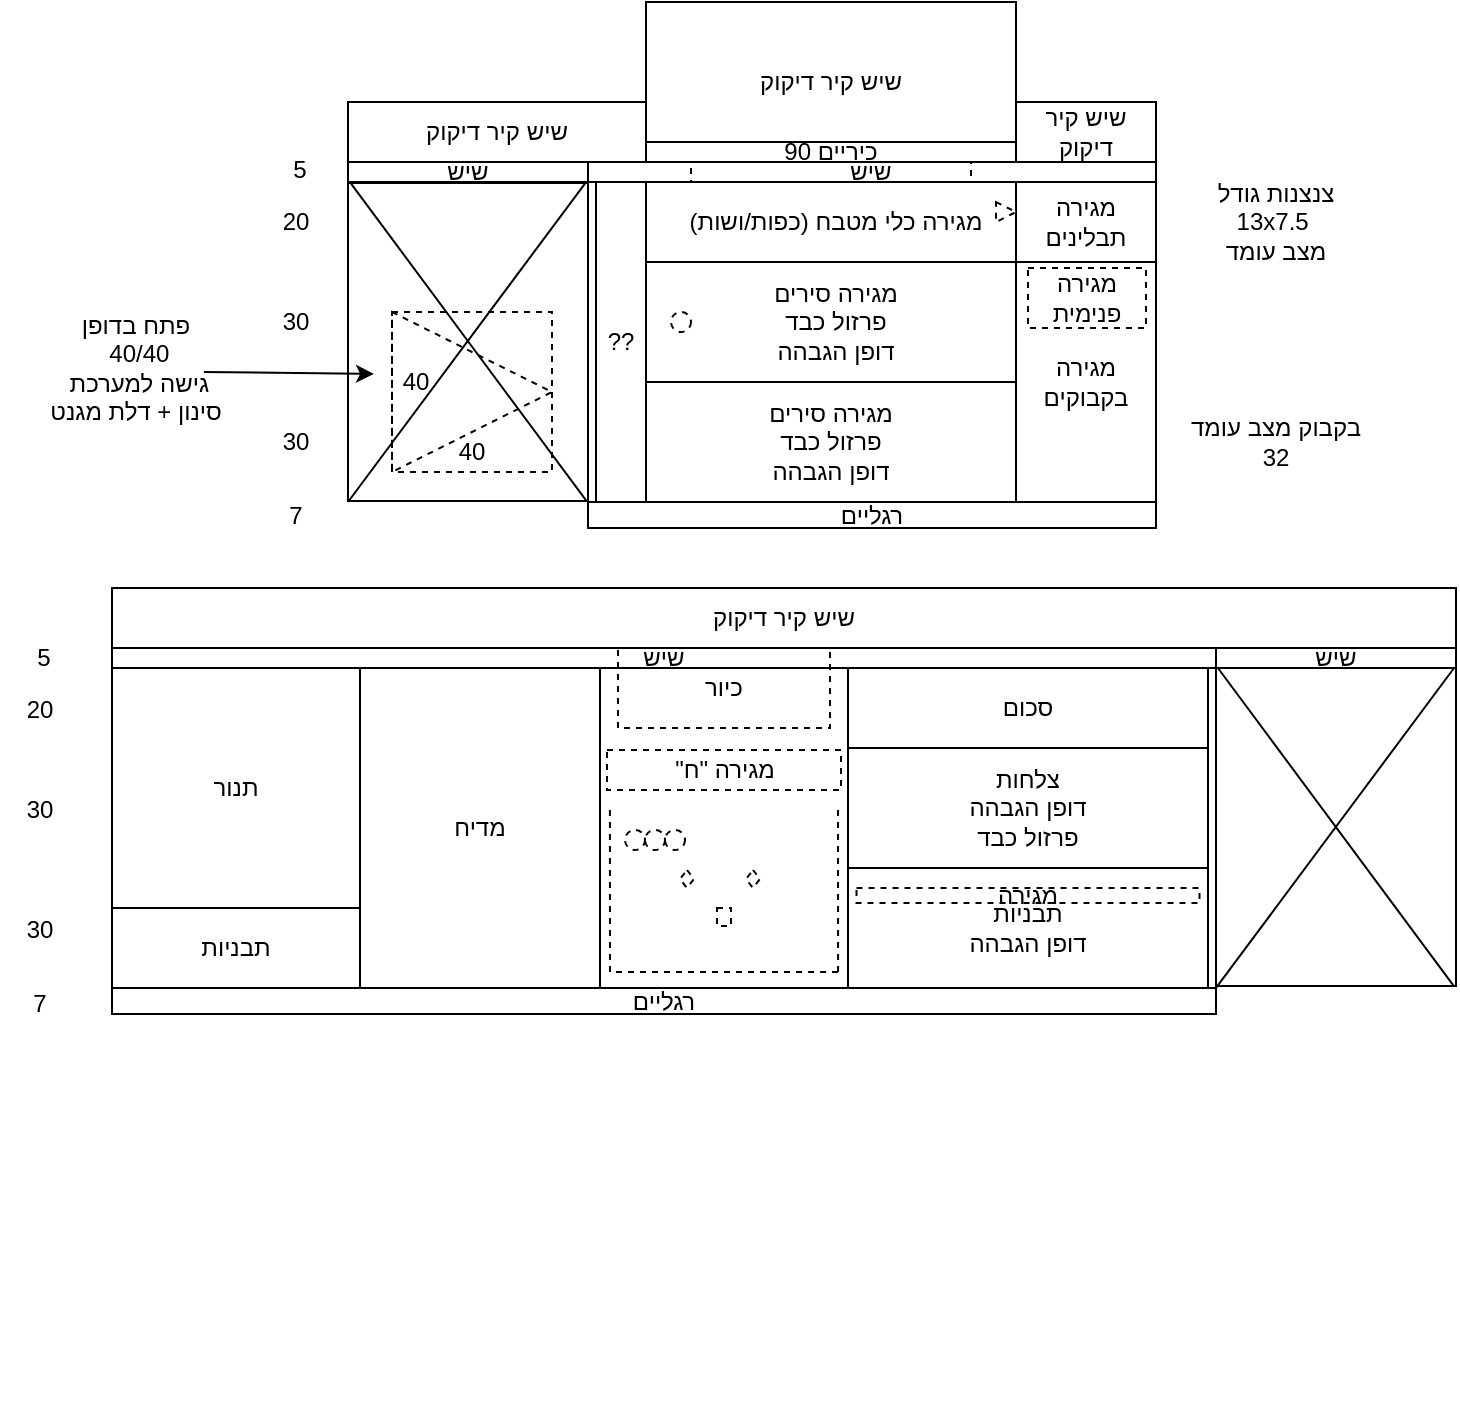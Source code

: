 <mxfile version="14.4.3" type="device"><diagram id="EuR9hZVsRx429y_d1P4q" name="Page-1"><mxGraphModel dx="474" dy="274" grid="1" gridSize="10" guides="1" tooltips="1" connect="1" arrows="1" fold="1" page="1" pageScale="1" pageWidth="850" pageHeight="1100" math="0" shadow="0"><root><mxCell id="0"/><mxCell id="1" parent="0"/><mxCell id="86EVHIqXW4juM2lfvM0m-1" value="שיש קיר דיקוק" style="rounded=0;whiteSpace=wrap;html=1;direction=&quot;rtl&quot;;" parent="1" vertex="1"><mxGeometry x="445" y="150" width="185" height="80" as="geometry"/></mxCell><mxCell id="icow_ygRH_gW6er2xLxD-1" value="&lt;div style=&quot;direction: rtl&quot;&gt;מגירה כלי מטבח (כפות/ושות)&lt;br&gt;&lt;/div&gt;" style="rounded=0;whiteSpace=wrap;html=1;direction=&quot;rtl&quot;;" parent="1" vertex="1"><mxGeometry x="445" y="240" width="190" height="40" as="geometry"/></mxCell><mxCell id="icow_ygRH_gW6er2xLxD-3" value="כיריים 90" style="rounded=0;whiteSpace=wrap;html=1;direction=&quot;rtl&quot;;" parent="1" vertex="1"><mxGeometry x="445" y="220" width="185" height="10" as="geometry"/></mxCell><mxCell id="icow_ygRH_gW6er2xLxD-4" value="&lt;div style=&quot;direction: rtl&quot;&gt;מגירה סירים&lt;/div&gt;&lt;div style=&quot;direction: rtl&quot;&gt;פרזול כבד&lt;br&gt;&lt;/div&gt;&lt;div style=&quot;direction: rtl&quot;&gt;דופן הגבהה&lt;/div&gt;" style="rounded=0;whiteSpace=wrap;html=1;direction=&quot;rtl&quot;;" parent="1" vertex="1"><mxGeometry x="445" y="280" width="190" height="60" as="geometry"/></mxCell><mxCell id="icow_ygRH_gW6er2xLxD-5" value="&lt;div style=&quot;direction: rtl&quot;&gt;&lt;span&gt;מגירה תבלינים&lt;/span&gt;&lt;/div&gt;" style="rounded=0;whiteSpace=wrap;html=1;direction=&quot;rtl&quot;;" parent="1" vertex="1"><mxGeometry x="630" y="240" width="70" height="40" as="geometry"/></mxCell><mxCell id="icow_ygRH_gW6er2xLxD-7" value="&lt;div style=&quot;direction: rtl&quot;&gt;&lt;span&gt;מגירה בקבוקים&lt;/span&gt;&lt;/div&gt;" style="rounded=0;whiteSpace=wrap;html=1;direction=&quot;rtl&quot;;" parent="1" vertex="1"><mxGeometry x="630" y="280" width="70" height="120" as="geometry"/></mxCell><mxCell id="icow_ygRH_gW6er2xLxD-10" value="&lt;div style=&quot;direction: rtl&quot;&gt;צנצנות גודל&lt;/div&gt;&lt;div style=&quot;direction: rtl&quot;&gt;&amp;nbsp;13x7.5&lt;/div&gt;&lt;div style=&quot;direction: rtl&quot;&gt;מצב עומד&lt;br&gt;&lt;/div&gt;" style="text;html=1;strokeColor=none;fillColor=none;align=center;verticalAlign=middle;whiteSpace=wrap;rounded=0;direction=rtl;" parent="1" vertex="1"><mxGeometry x="710" y="240" width="100" height="40" as="geometry"/></mxCell><mxCell id="icow_ygRH_gW6er2xLxD-12" value="20" style="text;html=1;strokeColor=none;fillColor=none;align=center;verticalAlign=middle;whiteSpace=wrap;rounded=0;" parent="1" vertex="1"><mxGeometry x="250" y="250" width="40" height="20" as="geometry"/></mxCell><mxCell id="icow_ygRH_gW6er2xLxD-13" value="30" style="text;html=1;strokeColor=none;fillColor=none;align=center;verticalAlign=middle;whiteSpace=wrap;rounded=0;" parent="1" vertex="1"><mxGeometry x="250" y="300" width="40" height="20" as="geometry"/></mxCell><mxCell id="icow_ygRH_gW6er2xLxD-14" value="30" style="text;html=1;strokeColor=none;fillColor=none;align=center;verticalAlign=middle;whiteSpace=wrap;rounded=0;" parent="1" vertex="1"><mxGeometry x="250" y="360" width="40" height="20" as="geometry"/></mxCell><mxCell id="icow_ygRH_gW6er2xLxD-16" value="7" style="text;html=1;strokeColor=none;fillColor=none;align=center;verticalAlign=middle;whiteSpace=wrap;rounded=0;" parent="1" vertex="1"><mxGeometry x="250" y="400" width="40" height="13" as="geometry"/></mxCell><mxCell id="icow_ygRH_gW6er2xLxD-17" value="רגליים" style="rounded=0;whiteSpace=wrap;html=1;direction=&quot;rtl&quot;;" parent="1" vertex="1"><mxGeometry x="416" y="400" width="284" height="13" as="geometry"/></mxCell><mxCell id="icow_ygRH_gW6er2xLxD-19" value="&lt;div style=&quot;direction: rtl&quot;&gt;מגירה סירים&lt;/div&gt;&lt;div style=&quot;direction: rtl&quot;&gt;פרזול כבד&lt;br&gt;&lt;/div&gt;&lt;div style=&quot;direction: rtl&quot;&gt;דופן הגבהה&lt;/div&gt;" style="rounded=0;whiteSpace=wrap;html=1;direction=&quot;rtl&quot;;" parent="1" vertex="1"><mxGeometry x="445" y="340" width="185" height="60" as="geometry"/></mxCell><mxCell id="icow_ygRH_gW6er2xLxD-25" value="שיש" style="rounded=0;whiteSpace=wrap;html=1;direction=&quot;rtl&quot;;" parent="1" vertex="1"><mxGeometry x="415" y="230" width="285" height="10" as="geometry"/></mxCell><mxCell id="icow_ygRH_gW6er2xLxD-27" value="5" style="text;html=1;strokeColor=none;fillColor=none;align=center;verticalAlign=middle;whiteSpace=wrap;rounded=0;" parent="1" vertex="1"><mxGeometry x="252" y="229" width="40" height="10" as="geometry"/></mxCell><mxCell id="icow_ygRH_gW6er2xLxD-29" value="" style="rounded=0;whiteSpace=wrap;html=1;direction=&quot;rtl&quot;;dashed=1;fillColor=none;" parent="1" vertex="1"><mxGeometry x="467.5" y="230" width="140" height="10" as="geometry"/></mxCell><mxCell id="icow_ygRH_gW6er2xLxD-32" value="" style="triangle;whiteSpace=wrap;html=1;dashed=1;" parent="1" vertex="1"><mxGeometry x="620" y="250" width="10" height="10" as="geometry"/></mxCell><mxCell id="icow_ygRH_gW6er2xLxD-34" value="??" style="rounded=0;whiteSpace=wrap;html=1;direction=&quot;rtl&quot;;" parent="1" vertex="1"><mxGeometry x="420" y="240" width="25" height="160" as="geometry"/></mxCell><mxCell id="icow_ygRH_gW6er2xLxD-35" value="" style="rounded=0;whiteSpace=wrap;html=1;direction=&quot;rtl&quot;;" parent="1" vertex="1"><mxGeometry x="296" y="240.5" width="120" height="159" as="geometry"/></mxCell><mxCell id="icow_ygRH_gW6er2xLxD-36" value="שיש" style="rounded=0;whiteSpace=wrap;html=1;direction=&quot;rtl&quot;;" parent="1" vertex="1"><mxGeometry x="296" y="230" width="120" height="10" as="geometry"/></mxCell><mxCell id="icow_ygRH_gW6er2xLxD-39" value="" style="endArrow=none;html=1;entryX=0.992;entryY=-0.003;entryDx=0;entryDy=0;entryPerimeter=0;" parent="1" target="icow_ygRH_gW6er2xLxD-35" edge="1"><mxGeometry width="50" height="50" relative="1" as="geometry"><mxPoint x="296" y="400" as="sourcePoint"/><mxPoint x="346" y="350" as="targetPoint"/></mxGeometry></mxCell><mxCell id="icow_ygRH_gW6er2xLxD-40" value="" style="endArrow=none;html=1;entryX=0.008;entryY=-0.003;entryDx=0;entryDy=0;entryPerimeter=0;exitX=0.992;exitY=0.998;exitDx=0;exitDy=0;exitPerimeter=0;" parent="1" source="icow_ygRH_gW6er2xLxD-35" target="icow_ygRH_gW6er2xLxD-35" edge="1"><mxGeometry width="50" height="50" relative="1" as="geometry"><mxPoint x="306" y="410" as="sourcePoint"/><mxPoint x="425.04" y="250.023" as="targetPoint"/></mxGeometry></mxCell><mxCell id="icow_ygRH_gW6er2xLxD-41" value="" style="ellipse;whiteSpace=wrap;html=1;aspect=fixed;dashed=1;fillColor=none;" parent="1" vertex="1"><mxGeometry x="457.5" y="305" width="10" height="10" as="geometry"/></mxCell><mxCell id="icow_ygRH_gW6er2xLxD-42" value="&lt;div style=&quot;direction: rtl&quot;&gt;בקבוק מצב עומד&lt;/div&gt;&lt;div style=&quot;direction: rtl&quot;&gt;32&lt;br&gt;&lt;/div&gt;" style="text;html=1;strokeColor=none;fillColor=none;align=center;verticalAlign=middle;whiteSpace=wrap;rounded=0;direction=rtl;" parent="1" vertex="1"><mxGeometry x="715" y="350" width="90" height="40" as="geometry"/></mxCell><mxCell id="86EVHIqXW4juM2lfvM0m-2" value="שיש קיר דיקוק" style="rounded=0;whiteSpace=wrap;html=1;direction=&quot;rtl&quot;;" parent="1" vertex="1"><mxGeometry x="296" y="200" width="149" height="30" as="geometry"/></mxCell><mxCell id="86EVHIqXW4juM2lfvM0m-3" value="שיש קיר דיקוק" style="rounded=0;whiteSpace=wrap;html=1;direction=&quot;rtl&quot;;" parent="1" vertex="1"><mxGeometry x="630" y="200" width="70" height="30" as="geometry"/></mxCell><mxCell id="LUrqCTTeFDIqkWXgjNmz-2" value="" style="whiteSpace=wrap;html=1;aspect=fixed;fillColor=none;dashed=1;" vertex="1" parent="1"><mxGeometry x="318" y="305" width="80" height="80" as="geometry"/></mxCell><mxCell id="LUrqCTTeFDIqkWXgjNmz-4" value="40" style="text;html=1;strokeColor=none;fillColor=none;align=center;verticalAlign=middle;whiteSpace=wrap;rounded=0;" vertex="1" parent="1"><mxGeometry x="338" y="365" width="40" height="20" as="geometry"/></mxCell><mxCell id="LUrqCTTeFDIqkWXgjNmz-5" value="40" style="text;html=1;strokeColor=none;fillColor=none;align=center;verticalAlign=middle;whiteSpace=wrap;rounded=0;" vertex="1" parent="1"><mxGeometry x="310" y="330" width="40" height="20" as="geometry"/></mxCell><mxCell id="LUrqCTTeFDIqkWXgjNmz-6" value="&lt;div style=&quot;direction: rtl&quot;&gt;&lt;span&gt;פתח בדופן&lt;/span&gt;&lt;/div&gt;&lt;div style=&quot;direction: rtl&quot;&gt;&lt;span&gt;40/40&amp;nbsp;&lt;/span&gt;&lt;/div&gt;&lt;div style=&quot;direction: rtl&quot;&gt;&lt;span&gt;גישה למערכת&amp;nbsp;&lt;/span&gt;&lt;/div&gt;&lt;div style=&quot;direction: rtl&quot;&gt;&lt;span&gt;סינון + דלת מגנט&lt;/span&gt;&lt;/div&gt;" style="text;html=1;strokeColor=none;fillColor=none;align=center;verticalAlign=middle;whiteSpace=wrap;rounded=0;direction=rtl;" vertex="1" parent="1"><mxGeometry x="130" y="305" width="120" height="55" as="geometry"/></mxCell><mxCell id="LUrqCTTeFDIqkWXgjNmz-7" value="" style="endArrow=classic;html=1;exitX=0.783;exitY=0.545;exitDx=0;exitDy=0;exitPerimeter=0;entryX=-0.025;entryY=0.3;entryDx=0;entryDy=0;entryPerimeter=0;" edge="1" parent="1" source="LUrqCTTeFDIqkWXgjNmz-6" target="LUrqCTTeFDIqkWXgjNmz-5"><mxGeometry width="50" height="50" relative="1" as="geometry"><mxPoint x="360" y="350" as="sourcePoint"/><mxPoint x="410" y="300" as="targetPoint"/></mxGeometry></mxCell><mxCell id="LUrqCTTeFDIqkWXgjNmz-8" value="&lt;div style=&quot;direction: rtl&quot;&gt;&lt;span&gt;מגירה פנימית&lt;/span&gt;&lt;/div&gt;" style="rounded=0;whiteSpace=wrap;html=1;direction=&quot;rtl&quot;;dashed=1;" vertex="1" parent="1"><mxGeometry x="636" y="283" width="59" height="30" as="geometry"/></mxCell><mxCell id="LUrqCTTeFDIqkWXgjNmz-11" value="שיש" style="rounded=0;whiteSpace=wrap;html=1;direction=&quot;rtl&quot;;" vertex="1" parent="1"><mxGeometry x="178" y="473" width="552" height="10" as="geometry"/></mxCell><mxCell id="LUrqCTTeFDIqkWXgjNmz-12" value="5" style="text;html=1;strokeColor=none;fillColor=none;align=center;verticalAlign=middle;whiteSpace=wrap;rounded=0;" vertex="1" parent="1"><mxGeometry x="124" y="473" width="40" height="10" as="geometry"/></mxCell><mxCell id="LUrqCTTeFDIqkWXgjNmz-13" value="20" style="text;html=1;strokeColor=none;fillColor=none;align=center;verticalAlign=middle;whiteSpace=wrap;rounded=0;" vertex="1" parent="1"><mxGeometry x="122" y="494" width="40" height="20" as="geometry"/></mxCell><mxCell id="LUrqCTTeFDIqkWXgjNmz-14" value="30" style="text;html=1;strokeColor=none;fillColor=none;align=center;verticalAlign=middle;whiteSpace=wrap;rounded=0;" vertex="1" parent="1"><mxGeometry x="122" y="544" width="40" height="20" as="geometry"/></mxCell><mxCell id="LUrqCTTeFDIqkWXgjNmz-15" value="30" style="text;html=1;strokeColor=none;fillColor=none;align=center;verticalAlign=middle;whiteSpace=wrap;rounded=0;" vertex="1" parent="1"><mxGeometry x="122" y="604" width="40" height="20" as="geometry"/></mxCell><mxCell id="LUrqCTTeFDIqkWXgjNmz-16" value="7" style="text;html=1;strokeColor=none;fillColor=none;align=center;verticalAlign=middle;whiteSpace=wrap;rounded=0;" vertex="1" parent="1"><mxGeometry x="122" y="644" width="40" height="13" as="geometry"/></mxCell><mxCell id="LUrqCTTeFDIqkWXgjNmz-18" value="&lt;div style=&quot;direction: rtl&quot;&gt;&lt;span&gt;מדיח&lt;/span&gt;&lt;/div&gt;" style="rounded=0;whiteSpace=wrap;html=1;fillColor=none;" vertex="1" parent="1"><mxGeometry x="302" y="483" width="120" height="160" as="geometry"/></mxCell><mxCell id="LUrqCTTeFDIqkWXgjNmz-19" value="רגליים" style="rounded=0;whiteSpace=wrap;html=1;direction=&quot;rtl&quot;;" vertex="1" parent="1"><mxGeometry x="178" y="643" width="552" height="13" as="geometry"/></mxCell><mxCell id="LUrqCTTeFDIqkWXgjNmz-20" value="&lt;div style=&quot;direction: rtl&quot;&gt;&lt;span&gt;תבניות&lt;/span&gt;&lt;/div&gt;" style="rounded=0;whiteSpace=wrap;html=1;fillColor=none;" vertex="1" parent="1"><mxGeometry x="178" y="603" width="124" height="40" as="geometry"/></mxCell><mxCell id="LUrqCTTeFDIqkWXgjNmz-21" value="&lt;div style=&quot;direction: rtl&quot;&gt;&lt;span&gt;תנור&lt;/span&gt;&lt;/div&gt;" style="rounded=0;whiteSpace=wrap;html=1;fillColor=none;" vertex="1" parent="1"><mxGeometry x="178" y="483" width="124" height="120" as="geometry"/></mxCell><mxCell id="LUrqCTTeFDIqkWXgjNmz-23" value="" style="triangle;whiteSpace=wrap;html=1;fillColor=none;dashed=1;" vertex="1" parent="1"><mxGeometry x="318" y="305" width="80" height="80" as="geometry"/></mxCell><mxCell id="LUrqCTTeFDIqkWXgjNmz-24" value="&lt;div style=&quot;direction: rtl&quot;&gt;כיור&lt;/div&gt;" style="rounded=0;whiteSpace=wrap;html=1;fillColor=none;dashed=1;" vertex="1" parent="1"><mxGeometry x="431" y="473" width="106" height="40" as="geometry"/></mxCell><mxCell id="LUrqCTTeFDIqkWXgjNmz-27" value="" style="shape=image;imageAspect=0;aspect=fixed;verticalLabelPosition=bottom;verticalAlign=top;dashed=1;fillColor=none;image=https://www.gome1981.co.il/images/carmel%20midot1.jpg;" vertex="1" parent="1"><mxGeometry x="398" y="680" width="170" height="170" as="geometry"/></mxCell><mxCell id="LUrqCTTeFDIqkWXgjNmz-28" value="&lt;div style=&quot;direction: rtl&quot;&gt;&lt;br&gt;&lt;/div&gt;" style="rounded=0;whiteSpace=wrap;html=1;fillColor=none;" vertex="1" parent="1"><mxGeometry x="422" y="483" width="124" height="160" as="geometry"/></mxCell><mxCell id="LUrqCTTeFDIqkWXgjNmz-29" value="&lt;div style=&quot;direction: rtl&quot;&gt;סכום&lt;/div&gt;" style="rounded=0;whiteSpace=wrap;html=1;fillColor=none;" vertex="1" parent="1"><mxGeometry x="546" y="483" width="180" height="40" as="geometry"/></mxCell><mxCell id="LUrqCTTeFDIqkWXgjNmz-30" value="&lt;div style=&quot;direction: rtl&quot;&gt;צלחות&lt;/div&gt;&lt;div style=&quot;direction: rtl&quot;&gt;דופן הגבהה&lt;/div&gt;&lt;div style=&quot;direction: rtl&quot;&gt;פרזול כבד&lt;/div&gt;" style="rounded=0;whiteSpace=wrap;html=1;fillColor=none;" vertex="1" parent="1"><mxGeometry x="546" y="523" width="180" height="60" as="geometry"/></mxCell><mxCell id="LUrqCTTeFDIqkWXgjNmz-31" value="&lt;div style=&quot;direction: rtl&quot;&gt;תבניות&lt;/div&gt;&lt;div style=&quot;direction: rtl&quot;&gt;דופן הגבהה&lt;/div&gt;" style="rounded=0;whiteSpace=wrap;html=1;fillColor=none;" vertex="1" parent="1"><mxGeometry x="546" y="583" width="180" height="60" as="geometry"/></mxCell><mxCell id="LUrqCTTeFDIqkWXgjNmz-32" value="" style="rounded=0;whiteSpace=wrap;html=1;direction=&quot;rtl&quot;;" vertex="1" parent="1"><mxGeometry x="726" y="483" width="4" height="160" as="geometry"/></mxCell><mxCell id="LUrqCTTeFDIqkWXgjNmz-33" value="" style="rounded=0;whiteSpace=wrap;html=1;direction=&quot;rtl&quot;;" vertex="1" parent="1"><mxGeometry x="416" y="240" width="4" height="160" as="geometry"/></mxCell><mxCell id="LUrqCTTeFDIqkWXgjNmz-35" value="" style="ellipse;whiteSpace=wrap;html=1;aspect=fixed;dashed=1;fillColor=none;" vertex="1" parent="1"><mxGeometry x="434.5" y="564" width="10" height="10" as="geometry"/></mxCell><mxCell id="LUrqCTTeFDIqkWXgjNmz-36" value="" style="ellipse;whiteSpace=wrap;html=1;aspect=fixed;dashed=1;fillColor=none;" vertex="1" parent="1"><mxGeometry x="454.5" y="564" width="10" height="10" as="geometry"/></mxCell><mxCell id="LUrqCTTeFDIqkWXgjNmz-37" value="" style="ellipse;whiteSpace=wrap;html=1;aspect=fixed;dashed=1;fillColor=none;" vertex="1" parent="1"><mxGeometry x="444.5" y="564" width="10" height="10" as="geometry"/></mxCell><mxCell id="LUrqCTTeFDIqkWXgjNmz-38" value="" style="rhombus;whiteSpace=wrap;html=1;dashed=1;fillColor=none;" vertex="1" parent="1"><mxGeometry x="462" y="584" width="7" height="9" as="geometry"/></mxCell><mxCell id="LUrqCTTeFDIqkWXgjNmz-39" value="" style="rounded=0;whiteSpace=wrap;html=1;dashed=1;fontFamily=Helvetica;fontSize=12;fontColor=#000000;align=center;strokeColor=#000000;" vertex="1" parent="1"><mxGeometry x="480.5" y="603" width="7" height="9" as="geometry"/></mxCell><mxCell id="LUrqCTTeFDIqkWXgjNmz-43" value="" style="rhombus;whiteSpace=wrap;html=1;dashed=1;fillColor=none;" vertex="1" parent="1"><mxGeometry x="495" y="584" width="7" height="9" as="geometry"/></mxCell><mxCell id="LUrqCTTeFDIqkWXgjNmz-46" value="שיש" style="rounded=0;whiteSpace=wrap;html=1;direction=&quot;rtl&quot;;" vertex="1" parent="1"><mxGeometry x="730" y="473" width="120" height="10" as="geometry"/></mxCell><mxCell id="LUrqCTTeFDIqkWXgjNmz-47" value="" style="rounded=0;whiteSpace=wrap;html=1;direction=&quot;rtl&quot;;" vertex="1" parent="1"><mxGeometry x="730" y="483" width="120" height="159" as="geometry"/></mxCell><mxCell id="LUrqCTTeFDIqkWXgjNmz-48" value="" style="endArrow=none;html=1;entryX=0.008;entryY=-0.003;entryDx=0;entryDy=0;entryPerimeter=0;exitX=0.992;exitY=0.998;exitDx=0;exitDy=0;exitPerimeter=0;" edge="1" parent="1"><mxGeometry width="50" height="50" relative="1" as="geometry"><mxPoint x="849.04" y="642.162" as="sourcePoint"/><mxPoint x="730.96" y="483.003" as="targetPoint"/></mxGeometry></mxCell><mxCell id="LUrqCTTeFDIqkWXgjNmz-49" value="" style="endArrow=none;html=1;entryX=0.992;entryY=-0.003;entryDx=0;entryDy=0;entryPerimeter=0;" edge="1" parent="1"><mxGeometry width="50" height="50" relative="1" as="geometry"><mxPoint x="730" y="642.98" as="sourcePoint"/><mxPoint x="849.04" y="483.003" as="targetPoint"/></mxGeometry></mxCell><mxCell id="LUrqCTTeFDIqkWXgjNmz-51" value="&lt;div style=&quot;direction: rtl&quot;&gt;מגירה &quot;ח&quot;&lt;/div&gt;" style="rounded=0;whiteSpace=wrap;html=1;fillColor=none;dashed=1;" vertex="1" parent="1"><mxGeometry x="425.5" y="524" width="117" height="20" as="geometry"/></mxCell><mxCell id="LUrqCTTeFDIqkWXgjNmz-55" value="" style="endArrow=none;dashed=1;html=1;entryX=0.04;entryY=0.444;entryDx=0;entryDy=0;entryPerimeter=0;" edge="1" parent="1" target="LUrqCTTeFDIqkWXgjNmz-28"><mxGeometry width="50" height="50" relative="1" as="geometry"><mxPoint x="427" y="635" as="sourcePoint"/><mxPoint x="476" y="589" as="targetPoint"/></mxGeometry></mxCell><mxCell id="LUrqCTTeFDIqkWXgjNmz-56" value="" style="endArrow=none;dashed=1;html=1;entryX=0.04;entryY=0.444;entryDx=0;entryDy=0;entryPerimeter=0;" edge="1" parent="1"><mxGeometry width="50" height="50" relative="1" as="geometry"><mxPoint x="541.04" y="634.96" as="sourcePoint"/><mxPoint x="541.0" y="554" as="targetPoint"/></mxGeometry></mxCell><mxCell id="LUrqCTTeFDIqkWXgjNmz-57" value="" style="endArrow=none;dashed=1;html=1;" edge="1" parent="1"><mxGeometry width="50" height="50" relative="1" as="geometry"><mxPoint x="541" y="635" as="sourcePoint"/><mxPoint x="427" y="635" as="targetPoint"/><Array as="points"><mxPoint x="532" y="635"/></Array></mxGeometry></mxCell><mxCell id="LUrqCTTeFDIqkWXgjNmz-58" value="שיש קיר דיקוק" style="rounded=0;whiteSpace=wrap;html=1;direction=&quot;rtl&quot;;" vertex="1" parent="1"><mxGeometry x="178" y="443" width="672" height="30" as="geometry"/></mxCell><mxCell id="LUrqCTTeFDIqkWXgjNmz-59" value="&lt;div style=&quot;direction: rtl&quot;&gt;&lt;span&gt;מגירה&lt;/span&gt;&lt;/div&gt;" style="rounded=0;whiteSpace=wrap;html=1;direction=&quot;rtl&quot;;dashed=1;" vertex="1" parent="1"><mxGeometry x="550.25" y="593" width="171.5" height="7.5" as="geometry"/></mxCell></root></mxGraphModel></diagram></mxfile>